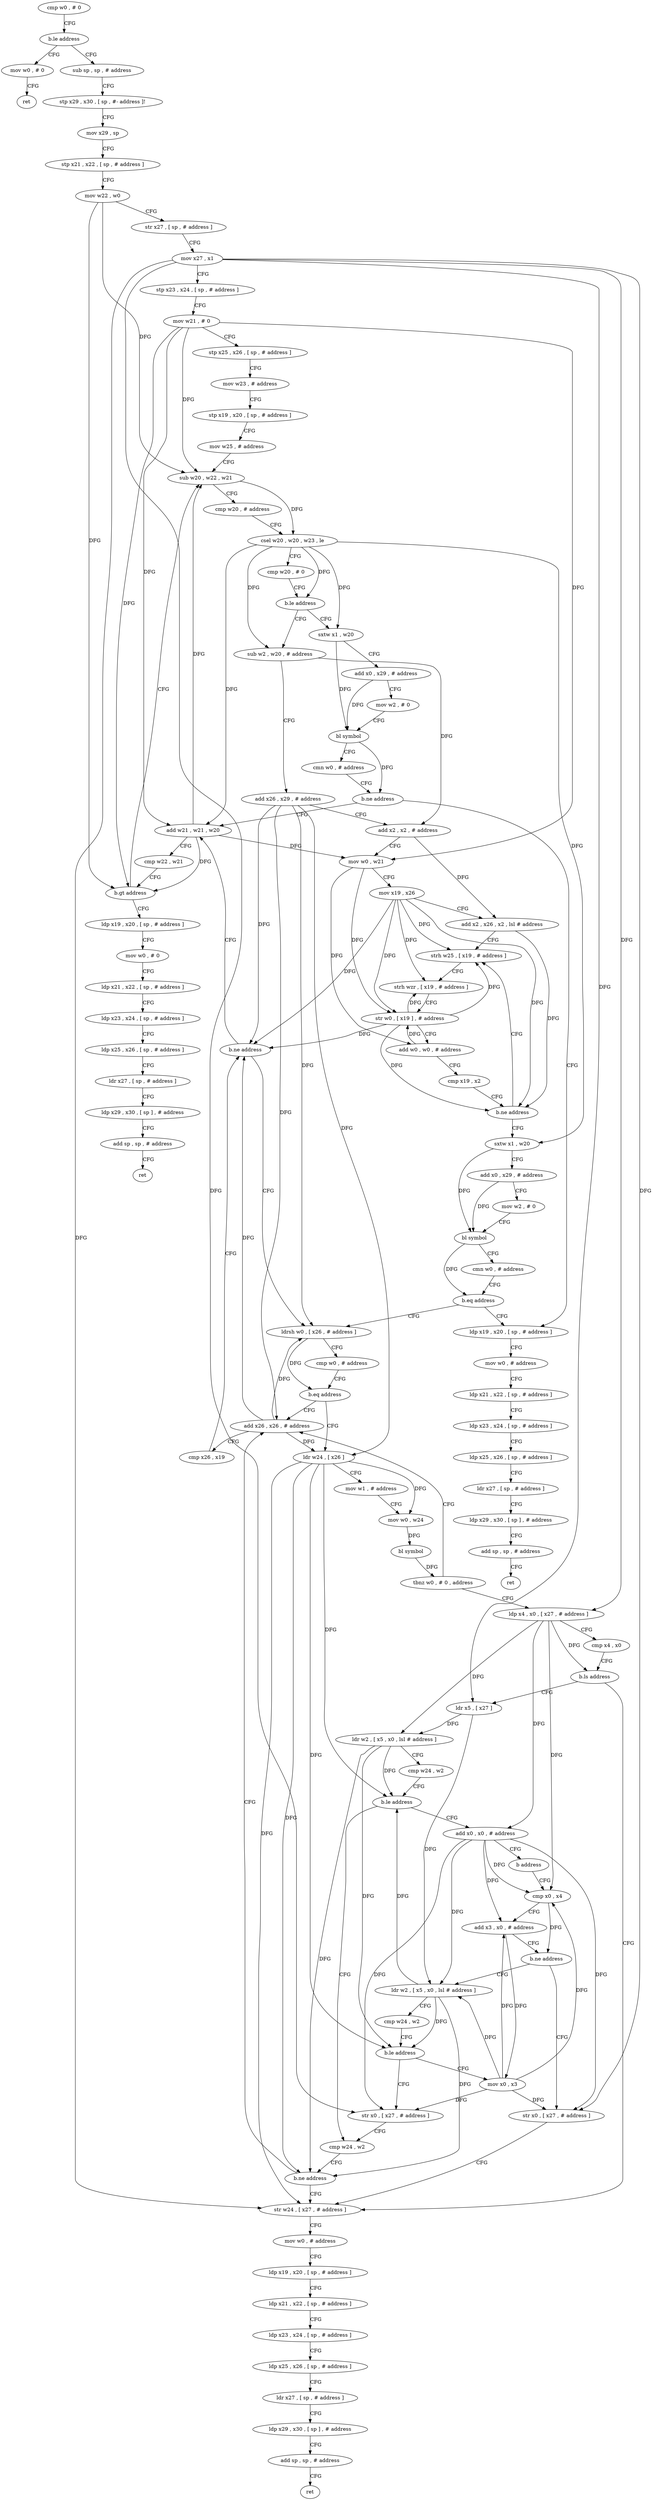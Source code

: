 digraph "func" {
"4286008" [label = "cmp w0 , # 0" ]
"4286012" [label = "b.le address" ]
"4286436" [label = "mov w0 , # 0" ]
"4286016" [label = "sub sp , sp , # address" ]
"4286440" [label = "ret" ]
"4286020" [label = "stp x29 , x30 , [ sp , #- address ]!" ]
"4286024" [label = "mov x29 , sp" ]
"4286028" [label = "stp x21 , x22 , [ sp , # address ]" ]
"4286032" [label = "mov w22 , w0" ]
"4286036" [label = "str x27 , [ sp , # address ]" ]
"4286040" [label = "mov x27 , x1" ]
"4286044" [label = "stp x23 , x24 , [ sp , # address ]" ]
"4286048" [label = "mov w21 , # 0" ]
"4286052" [label = "stp x25 , x26 , [ sp , # address ]" ]
"4286056" [label = "mov w23 , # address" ]
"4286060" [label = "stp x19 , x20 , [ sp , # address ]" ]
"4286064" [label = "mov w25 , # address" ]
"4286068" [label = "sub w20 , w22 , w21" ]
"4286376" [label = "sxtw x1 , w20" ]
"4286380" [label = "add x0 , x29 , # address" ]
"4286384" [label = "mov w2 , # 0" ]
"4286388" [label = "bl symbol" ]
"4286392" [label = "cmn w0 , # address" ]
"4286396" [label = "b.ne address" ]
"4286328" [label = "add w21 , w21 , w20" ]
"4286400" [label = "ldp x19 , x20 , [ sp , # address ]" ]
"4286088" [label = "sub w2 , w20 , # address" ]
"4286092" [label = "add x26 , x29 , # address" ]
"4286096" [label = "add x2 , x2 , # address" ]
"4286100" [label = "mov w0 , w21" ]
"4286104" [label = "mov x19 , x26" ]
"4286108" [label = "add x2 , x26 , x2 , lsl # address" ]
"4286112" [label = "strh w25 , [ x19 , # address ]" ]
"4286332" [label = "cmp w22 , w21" ]
"4286336" [label = "b.gt address" ]
"4286340" [label = "ldp x19 , x20 , [ sp , # address ]" ]
"4286404" [label = "mov w0 , # address" ]
"4286408" [label = "ldp x21 , x22 , [ sp , # address ]" ]
"4286412" [label = "ldp x23 , x24 , [ sp , # address ]" ]
"4286416" [label = "ldp x25 , x26 , [ sp , # address ]" ]
"4286420" [label = "ldr x27 , [ sp , # address ]" ]
"4286424" [label = "ldp x29 , x30 , [ sp ] , # address" ]
"4286428" [label = "add sp , sp , # address" ]
"4286432" [label = "ret" ]
"4286116" [label = "strh wzr , [ x19 , # address ]" ]
"4286120" [label = "str w0 , [ x19 ] , # address" ]
"4286124" [label = "add w0 , w0 , # address" ]
"4286128" [label = "cmp x19 , x2" ]
"4286132" [label = "b.ne address" ]
"4286136" [label = "sxtw x1 , w20" ]
"4286140" [label = "add x0 , x29 , # address" ]
"4286144" [label = "mov w2 , # 0" ]
"4286148" [label = "bl symbol" ]
"4286152" [label = "cmn w0 , # address" ]
"4286156" [label = "b.eq address" ]
"4286160" [label = "ldrsh w0 , [ x26 , # address ]" ]
"4286072" [label = "cmp w20 , # address" ]
"4286076" [label = "csel w20 , w20 , w23 , le" ]
"4286080" [label = "cmp w20 , # 0" ]
"4286084" [label = "b.le address" ]
"4286344" [label = "mov w0 , # 0" ]
"4286348" [label = "ldp x21 , x22 , [ sp , # address ]" ]
"4286352" [label = "ldp x23 , x24 , [ sp , # address ]" ]
"4286356" [label = "ldp x25 , x26 , [ sp , # address ]" ]
"4286360" [label = "ldr x27 , [ sp , # address ]" ]
"4286364" [label = "ldp x29 , x30 , [ sp ] , # address" ]
"4286368" [label = "add sp , sp , # address" ]
"4286372" [label = "ret" ]
"4286164" [label = "cmp w0 , # address" ]
"4286168" [label = "b.eq address" ]
"4286316" [label = "add x26 , x26 , # address" ]
"4286172" [label = "ldr w24 , [ x26 ]" ]
"4286320" [label = "cmp x26 , x19" ]
"4286324" [label = "b.ne address" ]
"4286176" [label = "mov w1 , # address" ]
"4286180" [label = "mov w0 , w24" ]
"4286184" [label = "bl symbol" ]
"4286188" [label = "tbnz w0 , # 0 , address" ]
"4286192" [label = "ldp x4 , x0 , [ x27 , # address ]" ]
"4286196" [label = "cmp x4 , x0" ]
"4286200" [label = "b.ls address" ]
"4286264" [label = "str w24 , [ x27 , # address ]" ]
"4286204" [label = "ldr x5 , [ x27 ]" ]
"4286268" [label = "mov w0 , # address" ]
"4286272" [label = "ldp x19 , x20 , [ sp , # address ]" ]
"4286276" [label = "ldp x21 , x22 , [ sp , # address ]" ]
"4286280" [label = "ldp x23 , x24 , [ sp , # address ]" ]
"4286284" [label = "ldp x25 , x26 , [ sp , # address ]" ]
"4286288" [label = "ldr x27 , [ sp , # address ]" ]
"4286292" [label = "ldp x29 , x30 , [ sp ] , # address" ]
"4286296" [label = "add sp , sp , # address" ]
"4286300" [label = "ret" ]
"4286208" [label = "ldr w2 , [ x5 , x0 , lsl # address ]" ]
"4286212" [label = "cmp w24 , w2" ]
"4286216" [label = "b.le address" ]
"4286308" [label = "cmp w24 , w2" ]
"4286220" [label = "add x0 , x0 , # address" ]
"4286312" [label = "b.ne address" ]
"4286224" [label = "b address" ]
"4286248" [label = "cmp x0 , x4" ]
"4286252" [label = "add x3 , x0 , # address" ]
"4286256" [label = "b.ne address" ]
"4286232" [label = "ldr w2 , [ x5 , x0 , lsl # address ]" ]
"4286260" [label = "str x0 , [ x27 , # address ]" ]
"4286236" [label = "cmp w24 , w2" ]
"4286240" [label = "b.le address" ]
"4286304" [label = "str x0 , [ x27 , # address ]" ]
"4286244" [label = "mov x0 , x3" ]
"4286008" -> "4286012" [ label = "CFG" ]
"4286012" -> "4286436" [ label = "CFG" ]
"4286012" -> "4286016" [ label = "CFG" ]
"4286436" -> "4286440" [ label = "CFG" ]
"4286016" -> "4286020" [ label = "CFG" ]
"4286020" -> "4286024" [ label = "CFG" ]
"4286024" -> "4286028" [ label = "CFG" ]
"4286028" -> "4286032" [ label = "CFG" ]
"4286032" -> "4286036" [ label = "CFG" ]
"4286032" -> "4286068" [ label = "DFG" ]
"4286032" -> "4286336" [ label = "DFG" ]
"4286036" -> "4286040" [ label = "CFG" ]
"4286040" -> "4286044" [ label = "CFG" ]
"4286040" -> "4286192" [ label = "DFG" ]
"4286040" -> "4286264" [ label = "DFG" ]
"4286040" -> "4286204" [ label = "DFG" ]
"4286040" -> "4286260" [ label = "DFG" ]
"4286040" -> "4286304" [ label = "DFG" ]
"4286044" -> "4286048" [ label = "CFG" ]
"4286048" -> "4286052" [ label = "CFG" ]
"4286048" -> "4286068" [ label = "DFG" ]
"4286048" -> "4286100" [ label = "DFG" ]
"4286048" -> "4286328" [ label = "DFG" ]
"4286048" -> "4286336" [ label = "DFG" ]
"4286052" -> "4286056" [ label = "CFG" ]
"4286056" -> "4286060" [ label = "CFG" ]
"4286060" -> "4286064" [ label = "CFG" ]
"4286064" -> "4286068" [ label = "CFG" ]
"4286068" -> "4286072" [ label = "CFG" ]
"4286068" -> "4286076" [ label = "DFG" ]
"4286376" -> "4286380" [ label = "CFG" ]
"4286376" -> "4286388" [ label = "DFG" ]
"4286380" -> "4286384" [ label = "CFG" ]
"4286380" -> "4286388" [ label = "DFG" ]
"4286384" -> "4286388" [ label = "CFG" ]
"4286388" -> "4286392" [ label = "CFG" ]
"4286388" -> "4286396" [ label = "DFG" ]
"4286392" -> "4286396" [ label = "CFG" ]
"4286396" -> "4286328" [ label = "CFG" ]
"4286396" -> "4286400" [ label = "CFG" ]
"4286328" -> "4286332" [ label = "CFG" ]
"4286328" -> "4286068" [ label = "DFG" ]
"4286328" -> "4286100" [ label = "DFG" ]
"4286328" -> "4286336" [ label = "DFG" ]
"4286400" -> "4286404" [ label = "CFG" ]
"4286088" -> "4286092" [ label = "CFG" ]
"4286088" -> "4286096" [ label = "DFG" ]
"4286092" -> "4286096" [ label = "CFG" ]
"4286092" -> "4286160" [ label = "DFG" ]
"4286092" -> "4286316" [ label = "DFG" ]
"4286092" -> "4286324" [ label = "DFG" ]
"4286092" -> "4286172" [ label = "DFG" ]
"4286096" -> "4286100" [ label = "CFG" ]
"4286096" -> "4286108" [ label = "DFG" ]
"4286100" -> "4286104" [ label = "CFG" ]
"4286100" -> "4286120" [ label = "DFG" ]
"4286100" -> "4286124" [ label = "DFG" ]
"4286104" -> "4286108" [ label = "CFG" ]
"4286104" -> "4286112" [ label = "DFG" ]
"4286104" -> "4286116" [ label = "DFG" ]
"4286104" -> "4286120" [ label = "DFG" ]
"4286104" -> "4286132" [ label = "DFG" ]
"4286104" -> "4286324" [ label = "DFG" ]
"4286108" -> "4286112" [ label = "CFG" ]
"4286108" -> "4286132" [ label = "DFG" ]
"4286112" -> "4286116" [ label = "CFG" ]
"4286332" -> "4286336" [ label = "CFG" ]
"4286336" -> "4286068" [ label = "CFG" ]
"4286336" -> "4286340" [ label = "CFG" ]
"4286340" -> "4286344" [ label = "CFG" ]
"4286404" -> "4286408" [ label = "CFG" ]
"4286408" -> "4286412" [ label = "CFG" ]
"4286412" -> "4286416" [ label = "CFG" ]
"4286416" -> "4286420" [ label = "CFG" ]
"4286420" -> "4286424" [ label = "CFG" ]
"4286424" -> "4286428" [ label = "CFG" ]
"4286428" -> "4286432" [ label = "CFG" ]
"4286116" -> "4286120" [ label = "CFG" ]
"4286120" -> "4286124" [ label = "CFG" ]
"4286120" -> "4286112" [ label = "DFG" ]
"4286120" -> "4286116" [ label = "DFG" ]
"4286120" -> "4286132" [ label = "DFG" ]
"4286120" -> "4286324" [ label = "DFG" ]
"4286124" -> "4286128" [ label = "CFG" ]
"4286124" -> "4286120" [ label = "DFG" ]
"4286128" -> "4286132" [ label = "CFG" ]
"4286132" -> "4286112" [ label = "CFG" ]
"4286132" -> "4286136" [ label = "CFG" ]
"4286136" -> "4286140" [ label = "CFG" ]
"4286136" -> "4286148" [ label = "DFG" ]
"4286140" -> "4286144" [ label = "CFG" ]
"4286140" -> "4286148" [ label = "DFG" ]
"4286144" -> "4286148" [ label = "CFG" ]
"4286148" -> "4286152" [ label = "CFG" ]
"4286148" -> "4286156" [ label = "DFG" ]
"4286152" -> "4286156" [ label = "CFG" ]
"4286156" -> "4286400" [ label = "CFG" ]
"4286156" -> "4286160" [ label = "CFG" ]
"4286160" -> "4286164" [ label = "CFG" ]
"4286160" -> "4286168" [ label = "DFG" ]
"4286072" -> "4286076" [ label = "CFG" ]
"4286076" -> "4286080" [ label = "CFG" ]
"4286076" -> "4286084" [ label = "DFG" ]
"4286076" -> "4286376" [ label = "DFG" ]
"4286076" -> "4286088" [ label = "DFG" ]
"4286076" -> "4286328" [ label = "DFG" ]
"4286076" -> "4286136" [ label = "DFG" ]
"4286080" -> "4286084" [ label = "CFG" ]
"4286084" -> "4286376" [ label = "CFG" ]
"4286084" -> "4286088" [ label = "CFG" ]
"4286344" -> "4286348" [ label = "CFG" ]
"4286348" -> "4286352" [ label = "CFG" ]
"4286352" -> "4286356" [ label = "CFG" ]
"4286356" -> "4286360" [ label = "CFG" ]
"4286360" -> "4286364" [ label = "CFG" ]
"4286364" -> "4286368" [ label = "CFG" ]
"4286368" -> "4286372" [ label = "CFG" ]
"4286164" -> "4286168" [ label = "CFG" ]
"4286168" -> "4286316" [ label = "CFG" ]
"4286168" -> "4286172" [ label = "CFG" ]
"4286316" -> "4286320" [ label = "CFG" ]
"4286316" -> "4286160" [ label = "DFG" ]
"4286316" -> "4286324" [ label = "DFG" ]
"4286316" -> "4286172" [ label = "DFG" ]
"4286172" -> "4286176" [ label = "CFG" ]
"4286172" -> "4286180" [ label = "DFG" ]
"4286172" -> "4286264" [ label = "DFG" ]
"4286172" -> "4286216" [ label = "DFG" ]
"4286172" -> "4286312" [ label = "DFG" ]
"4286172" -> "4286240" [ label = "DFG" ]
"4286320" -> "4286324" [ label = "CFG" ]
"4286324" -> "4286160" [ label = "CFG" ]
"4286324" -> "4286328" [ label = "CFG" ]
"4286176" -> "4286180" [ label = "CFG" ]
"4286180" -> "4286184" [ label = "DFG" ]
"4286184" -> "4286188" [ label = "DFG" ]
"4286188" -> "4286316" [ label = "CFG" ]
"4286188" -> "4286192" [ label = "CFG" ]
"4286192" -> "4286196" [ label = "CFG" ]
"4286192" -> "4286200" [ label = "DFG" ]
"4286192" -> "4286248" [ label = "DFG" ]
"4286192" -> "4286208" [ label = "DFG" ]
"4286192" -> "4286220" [ label = "DFG" ]
"4286196" -> "4286200" [ label = "CFG" ]
"4286200" -> "4286264" [ label = "CFG" ]
"4286200" -> "4286204" [ label = "CFG" ]
"4286264" -> "4286268" [ label = "CFG" ]
"4286204" -> "4286208" [ label = "DFG" ]
"4286204" -> "4286232" [ label = "DFG" ]
"4286268" -> "4286272" [ label = "CFG" ]
"4286272" -> "4286276" [ label = "CFG" ]
"4286276" -> "4286280" [ label = "CFG" ]
"4286280" -> "4286284" [ label = "CFG" ]
"4286284" -> "4286288" [ label = "CFG" ]
"4286288" -> "4286292" [ label = "CFG" ]
"4286292" -> "4286296" [ label = "CFG" ]
"4286296" -> "4286300" [ label = "CFG" ]
"4286208" -> "4286212" [ label = "CFG" ]
"4286208" -> "4286216" [ label = "DFG" ]
"4286208" -> "4286312" [ label = "DFG" ]
"4286208" -> "4286240" [ label = "DFG" ]
"4286212" -> "4286216" [ label = "CFG" ]
"4286216" -> "4286308" [ label = "CFG" ]
"4286216" -> "4286220" [ label = "CFG" ]
"4286308" -> "4286312" [ label = "CFG" ]
"4286220" -> "4286224" [ label = "CFG" ]
"4286220" -> "4286248" [ label = "DFG" ]
"4286220" -> "4286252" [ label = "DFG" ]
"4286220" -> "4286232" [ label = "DFG" ]
"4286220" -> "4286260" [ label = "DFG" ]
"4286220" -> "4286304" [ label = "DFG" ]
"4286312" -> "4286264" [ label = "CFG" ]
"4286312" -> "4286316" [ label = "CFG" ]
"4286224" -> "4286248" [ label = "CFG" ]
"4286248" -> "4286252" [ label = "CFG" ]
"4286248" -> "4286256" [ label = "DFG" ]
"4286252" -> "4286256" [ label = "CFG" ]
"4286252" -> "4286244" [ label = "DFG" ]
"4286256" -> "4286232" [ label = "CFG" ]
"4286256" -> "4286260" [ label = "CFG" ]
"4286232" -> "4286236" [ label = "CFG" ]
"4286232" -> "4286216" [ label = "DFG" ]
"4286232" -> "4286312" [ label = "DFG" ]
"4286232" -> "4286240" [ label = "DFG" ]
"4286260" -> "4286264" [ label = "CFG" ]
"4286236" -> "4286240" [ label = "CFG" ]
"4286240" -> "4286304" [ label = "CFG" ]
"4286240" -> "4286244" [ label = "CFG" ]
"4286304" -> "4286308" [ label = "CFG" ]
"4286244" -> "4286248" [ label = "DFG" ]
"4286244" -> "4286252" [ label = "DFG" ]
"4286244" -> "4286232" [ label = "DFG" ]
"4286244" -> "4286260" [ label = "DFG" ]
"4286244" -> "4286304" [ label = "DFG" ]
}
